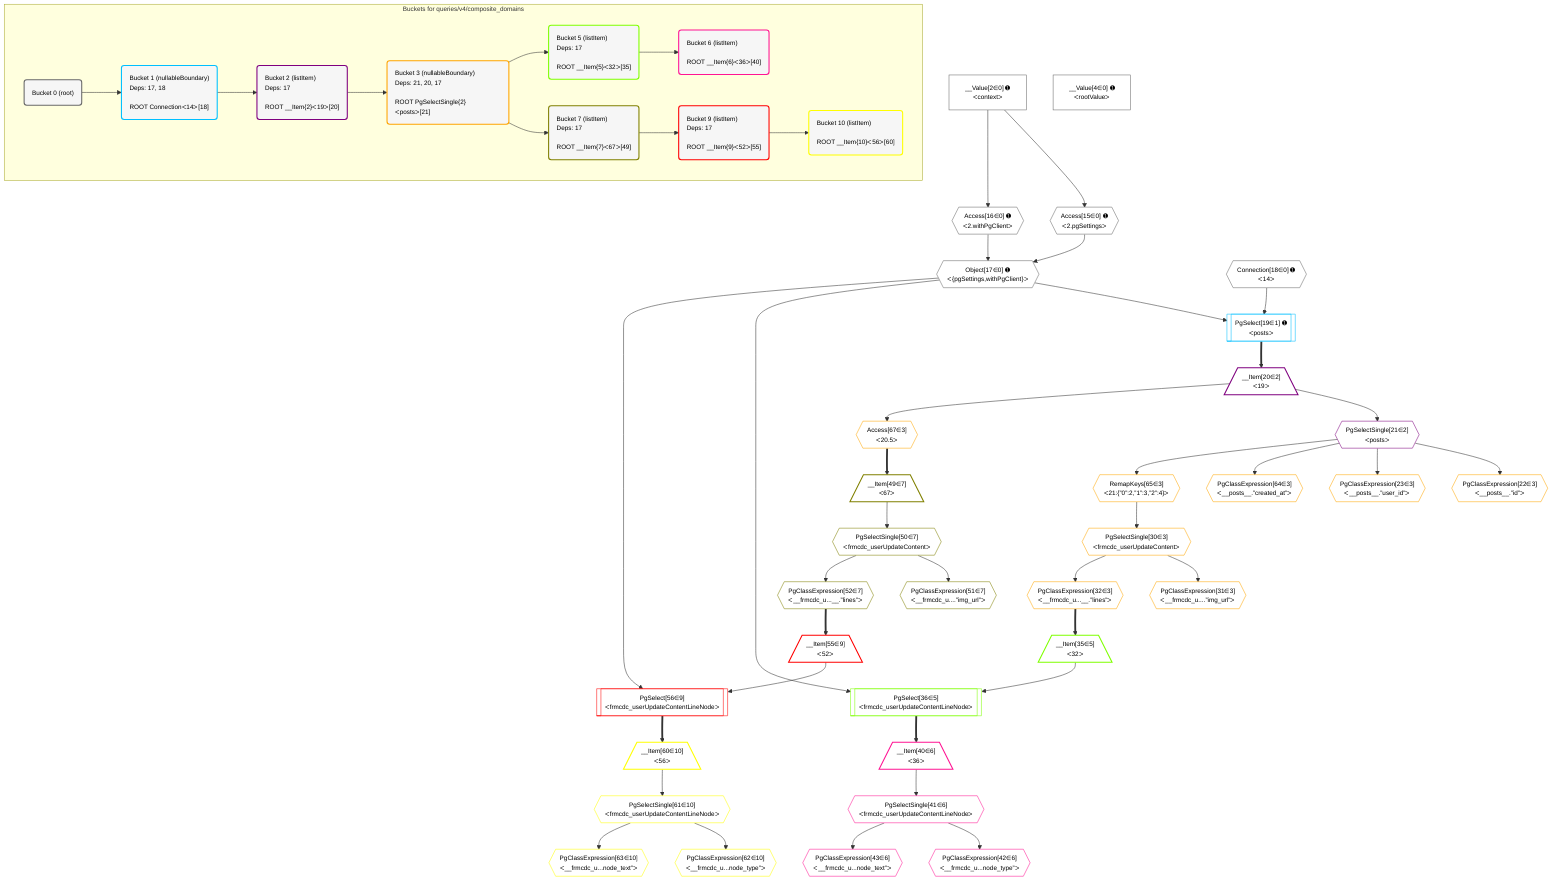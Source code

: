 %%{init: {'themeVariables': { 'fontSize': '12px'}}}%%
graph TD
    classDef path fill:#eee,stroke:#000,color:#000
    classDef plan fill:#fff,stroke-width:1px,color:#000
    classDef itemplan fill:#fff,stroke-width:2px,color:#000
    classDef unbatchedplan fill:#dff,stroke-width:1px,color:#000
    classDef sideeffectplan fill:#fcc,stroke-width:2px,color:#000
    classDef bucket fill:#f6f6f6,color:#000,stroke-width:2px,text-align:left


    %% plan dependencies
    Object17{{"Object[17∈0] ➊<br />ᐸ{pgSettings,withPgClient}ᐳ"}}:::plan
    Access15{{"Access[15∈0] ➊<br />ᐸ2.pgSettingsᐳ"}}:::plan
    Access16{{"Access[16∈0] ➊<br />ᐸ2.withPgClientᐳ"}}:::plan
    Access15 & Access16 --> Object17
    __Value2["__Value[2∈0] ➊<br />ᐸcontextᐳ"]:::plan
    __Value2 --> Access15
    __Value2 --> Access16
    __Value4["__Value[4∈0] ➊<br />ᐸrootValueᐳ"]:::plan
    Connection18{{"Connection[18∈0] ➊<br />ᐸ14ᐳ"}}:::plan
    PgSelect19[["PgSelect[19∈1] ➊<br />ᐸpostsᐳ"]]:::plan
    Object17 & Connection18 --> PgSelect19
    __Item20[/"__Item[20∈2]<br />ᐸ19ᐳ"\]:::itemplan
    PgSelect19 ==> __Item20
    PgSelectSingle21{{"PgSelectSingle[21∈2]<br />ᐸpostsᐳ"}}:::plan
    __Item20 --> PgSelectSingle21
    PgClassExpression22{{"PgClassExpression[22∈3]<br />ᐸ__posts__.”id”ᐳ"}}:::plan
    PgSelectSingle21 --> PgClassExpression22
    PgClassExpression23{{"PgClassExpression[23∈3]<br />ᐸ__posts__.”user_id”ᐳ"}}:::plan
    PgSelectSingle21 --> PgClassExpression23
    PgSelectSingle30{{"PgSelectSingle[30∈3]<br />ᐸfrmcdc_userUpdateContentᐳ"}}:::plan
    RemapKeys65{{"RemapKeys[65∈3]<br />ᐸ21:{”0”:2,”1”:3,”2”:4}ᐳ"}}:::plan
    RemapKeys65 --> PgSelectSingle30
    PgClassExpression31{{"PgClassExpression[31∈3]<br />ᐸ__frmcdc_u....”img_url”ᐳ"}}:::plan
    PgSelectSingle30 --> PgClassExpression31
    PgClassExpression32{{"PgClassExpression[32∈3]<br />ᐸ__frmcdc_u...__.”lines”ᐳ"}}:::plan
    PgSelectSingle30 --> PgClassExpression32
    PgClassExpression64{{"PgClassExpression[64∈3]<br />ᐸ__posts__.”created_at”ᐳ"}}:::plan
    PgSelectSingle21 --> PgClassExpression64
    PgSelectSingle21 --> RemapKeys65
    Access67{{"Access[67∈3]<br />ᐸ20.5ᐳ"}}:::plan
    __Item20 --> Access67
    PgSelect36[["PgSelect[36∈5]<br />ᐸfrmcdc_userUpdateContentLineNodeᐳ"]]:::plan
    __Item35[/"__Item[35∈5]<br />ᐸ32ᐳ"\]:::itemplan
    Object17 & __Item35 --> PgSelect36
    PgClassExpression32 ==> __Item35
    __Item40[/"__Item[40∈6]<br />ᐸ36ᐳ"\]:::itemplan
    PgSelect36 ==> __Item40
    PgSelectSingle41{{"PgSelectSingle[41∈6]<br />ᐸfrmcdc_userUpdateContentLineNodeᐳ"}}:::plan
    __Item40 --> PgSelectSingle41
    PgClassExpression42{{"PgClassExpression[42∈6]<br />ᐸ__frmcdc_u...node_type”ᐳ"}}:::plan
    PgSelectSingle41 --> PgClassExpression42
    PgClassExpression43{{"PgClassExpression[43∈6]<br />ᐸ__frmcdc_u...node_text”ᐳ"}}:::plan
    PgSelectSingle41 --> PgClassExpression43
    __Item49[/"__Item[49∈7]<br />ᐸ67ᐳ"\]:::itemplan
    Access67 ==> __Item49
    PgSelectSingle50{{"PgSelectSingle[50∈7]<br />ᐸfrmcdc_userUpdateContentᐳ"}}:::plan
    __Item49 --> PgSelectSingle50
    PgClassExpression51{{"PgClassExpression[51∈7]<br />ᐸ__frmcdc_u....”img_url”ᐳ"}}:::plan
    PgSelectSingle50 --> PgClassExpression51
    PgClassExpression52{{"PgClassExpression[52∈7]<br />ᐸ__frmcdc_u...__.”lines”ᐳ"}}:::plan
    PgSelectSingle50 --> PgClassExpression52
    PgSelect56[["PgSelect[56∈9]<br />ᐸfrmcdc_userUpdateContentLineNodeᐳ"]]:::plan
    __Item55[/"__Item[55∈9]<br />ᐸ52ᐳ"\]:::itemplan
    Object17 & __Item55 --> PgSelect56
    PgClassExpression52 ==> __Item55
    __Item60[/"__Item[60∈10]<br />ᐸ56ᐳ"\]:::itemplan
    PgSelect56 ==> __Item60
    PgSelectSingle61{{"PgSelectSingle[61∈10]<br />ᐸfrmcdc_userUpdateContentLineNodeᐳ"}}:::plan
    __Item60 --> PgSelectSingle61
    PgClassExpression62{{"PgClassExpression[62∈10]<br />ᐸ__frmcdc_u...node_type”ᐳ"}}:::plan
    PgSelectSingle61 --> PgClassExpression62
    PgClassExpression63{{"PgClassExpression[63∈10]<br />ᐸ__frmcdc_u...node_text”ᐳ"}}:::plan
    PgSelectSingle61 --> PgClassExpression63

    %% define steps

    subgraph "Buckets for queries/v4/composite_domains"
    Bucket0("Bucket 0 (root)"):::bucket
    classDef bucket0 stroke:#696969
    class Bucket0,__Value2,__Value4,Access15,Access16,Object17,Connection18 bucket0
    Bucket1("Bucket 1 (nullableBoundary)<br />Deps: 17, 18<br /><br />ROOT Connectionᐸ14ᐳ[18]"):::bucket
    classDef bucket1 stroke:#00bfff
    class Bucket1,PgSelect19 bucket1
    Bucket2("Bucket 2 (listItem)<br />Deps: 17<br /><br />ROOT __Item{2}ᐸ19ᐳ[20]"):::bucket
    classDef bucket2 stroke:#7f007f
    class Bucket2,__Item20,PgSelectSingle21 bucket2
    Bucket3("Bucket 3 (nullableBoundary)<br />Deps: 21, 20, 17<br /><br />ROOT PgSelectSingle{2}ᐸpostsᐳ[21]"):::bucket
    classDef bucket3 stroke:#ffa500
    class Bucket3,PgClassExpression22,PgClassExpression23,PgSelectSingle30,PgClassExpression31,PgClassExpression32,PgClassExpression64,RemapKeys65,Access67 bucket3
    Bucket5("Bucket 5 (listItem)<br />Deps: 17<br /><br />ROOT __Item{5}ᐸ32ᐳ[35]"):::bucket
    classDef bucket5 stroke:#7fff00
    class Bucket5,__Item35,PgSelect36 bucket5
    Bucket6("Bucket 6 (listItem)<br /><br />ROOT __Item{6}ᐸ36ᐳ[40]"):::bucket
    classDef bucket6 stroke:#ff1493
    class Bucket6,__Item40,PgSelectSingle41,PgClassExpression42,PgClassExpression43 bucket6
    Bucket7("Bucket 7 (listItem)<br />Deps: 17<br /><br />ROOT __Item{7}ᐸ67ᐳ[49]"):::bucket
    classDef bucket7 stroke:#808000
    class Bucket7,__Item49,PgSelectSingle50,PgClassExpression51,PgClassExpression52 bucket7
    Bucket9("Bucket 9 (listItem)<br />Deps: 17<br /><br />ROOT __Item{9}ᐸ52ᐳ[55]"):::bucket
    classDef bucket9 stroke:#ff0000
    class Bucket9,__Item55,PgSelect56 bucket9
    Bucket10("Bucket 10 (listItem)<br /><br />ROOT __Item{10}ᐸ56ᐳ[60]"):::bucket
    classDef bucket10 stroke:#ffff00
    class Bucket10,__Item60,PgSelectSingle61,PgClassExpression62,PgClassExpression63 bucket10
    Bucket0 --> Bucket1
    Bucket1 --> Bucket2
    Bucket2 --> Bucket3
    Bucket3 --> Bucket5 & Bucket7
    Bucket5 --> Bucket6
    Bucket7 --> Bucket9
    Bucket9 --> Bucket10
    end